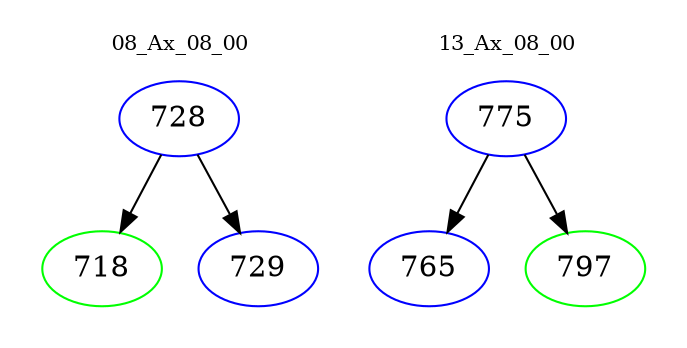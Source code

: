 digraph{
subgraph cluster_0 {
color = white
label = "08_Ax_08_00";
fontsize=10;
T0_728 [label="728", color="blue"]
T0_728 -> T0_718 [color="black"]
T0_718 [label="718", color="green"]
T0_728 -> T0_729 [color="black"]
T0_729 [label="729", color="blue"]
}
subgraph cluster_1 {
color = white
label = "13_Ax_08_00";
fontsize=10;
T1_775 [label="775", color="blue"]
T1_775 -> T1_765 [color="black"]
T1_765 [label="765", color="blue"]
T1_775 -> T1_797 [color="black"]
T1_797 [label="797", color="green"]
}
}
